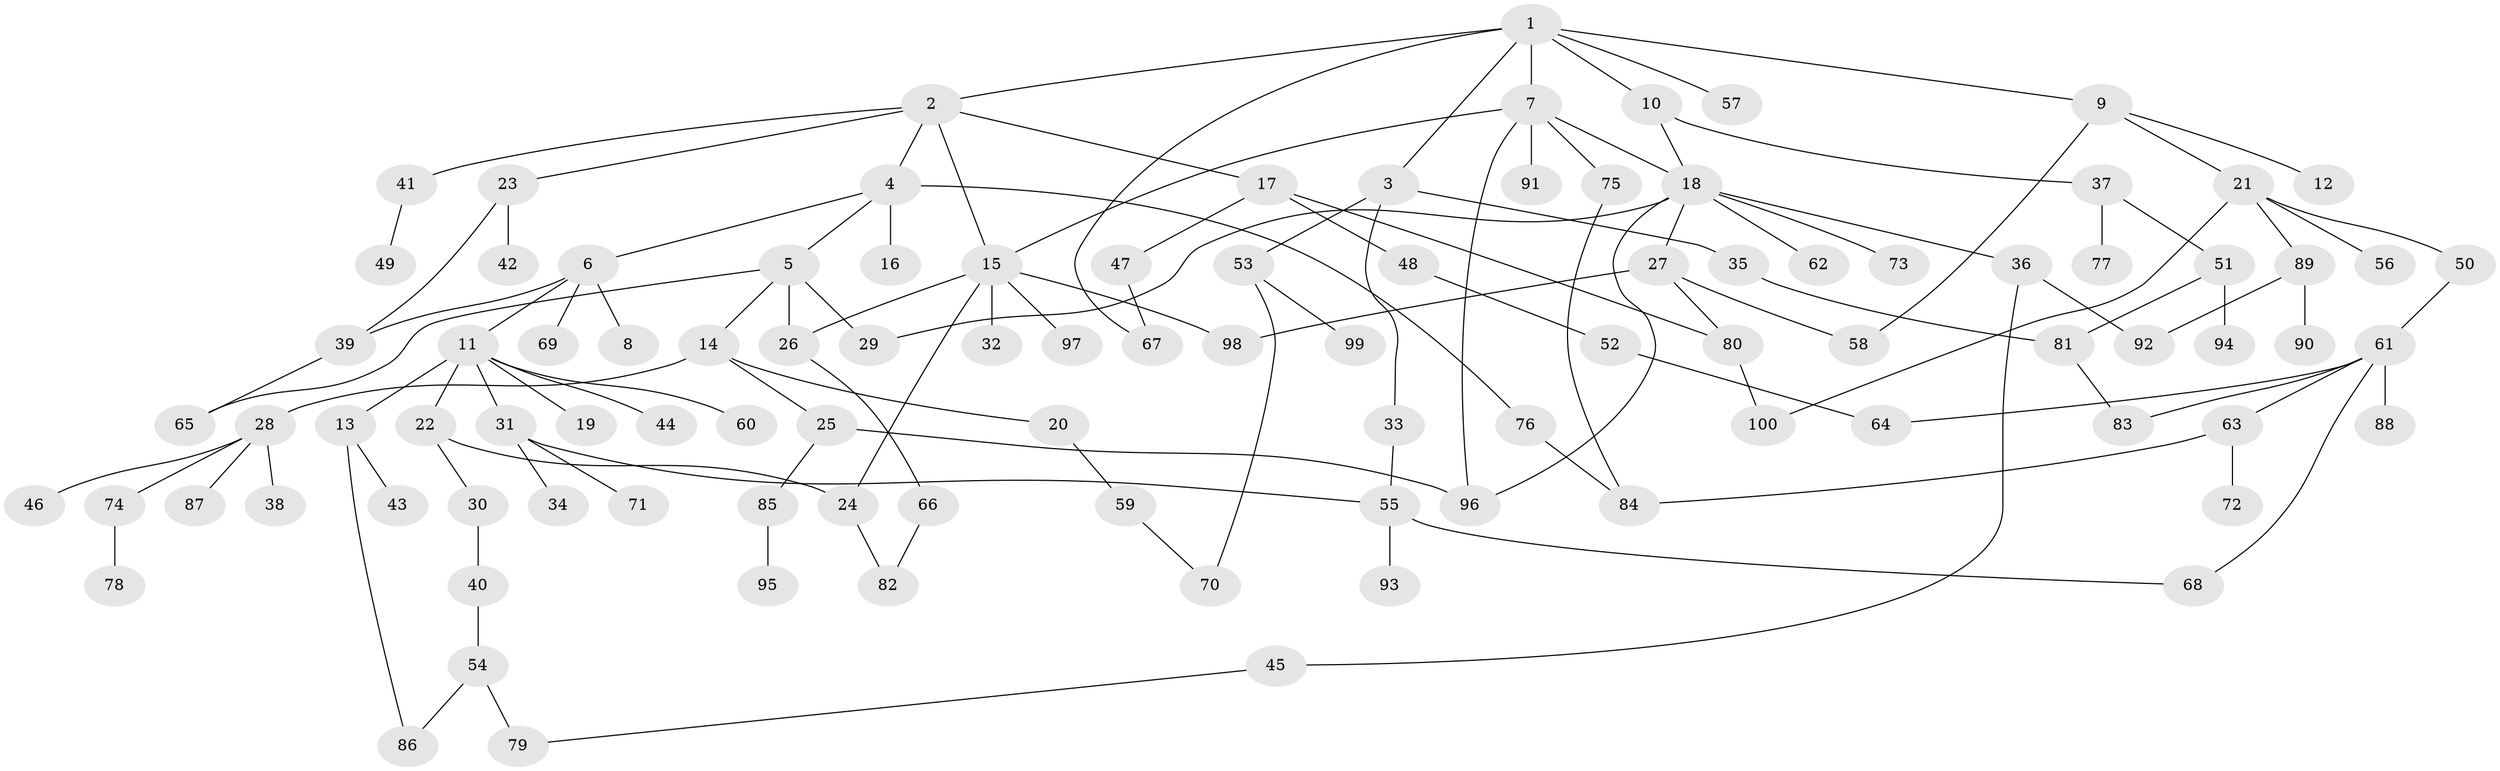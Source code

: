 // Generated by graph-tools (version 1.1) at 2025/11/02/21/25 10:11:06]
// undirected, 100 vertices, 125 edges
graph export_dot {
graph [start="1"]
  node [color=gray90,style=filled];
  1;
  2;
  3;
  4;
  5;
  6;
  7;
  8;
  9;
  10;
  11;
  12;
  13;
  14;
  15;
  16;
  17;
  18;
  19;
  20;
  21;
  22;
  23;
  24;
  25;
  26;
  27;
  28;
  29;
  30;
  31;
  32;
  33;
  34;
  35;
  36;
  37;
  38;
  39;
  40;
  41;
  42;
  43;
  44;
  45;
  46;
  47;
  48;
  49;
  50;
  51;
  52;
  53;
  54;
  55;
  56;
  57;
  58;
  59;
  60;
  61;
  62;
  63;
  64;
  65;
  66;
  67;
  68;
  69;
  70;
  71;
  72;
  73;
  74;
  75;
  76;
  77;
  78;
  79;
  80;
  81;
  82;
  83;
  84;
  85;
  86;
  87;
  88;
  89;
  90;
  91;
  92;
  93;
  94;
  95;
  96;
  97;
  98;
  99;
  100;
  1 -- 2;
  1 -- 3;
  1 -- 7;
  1 -- 9;
  1 -- 10;
  1 -- 57;
  1 -- 67;
  2 -- 4;
  2 -- 17;
  2 -- 23;
  2 -- 41;
  2 -- 15;
  3 -- 33;
  3 -- 35;
  3 -- 53;
  4 -- 5;
  4 -- 6;
  4 -- 16;
  4 -- 76;
  5 -- 14;
  5 -- 26;
  5 -- 65;
  5 -- 29;
  6 -- 8;
  6 -- 11;
  6 -- 69;
  6 -- 39;
  7 -- 15;
  7 -- 75;
  7 -- 91;
  7 -- 18;
  7 -- 96;
  9 -- 12;
  9 -- 21;
  9 -- 58;
  10 -- 18;
  10 -- 37;
  11 -- 13;
  11 -- 19;
  11 -- 22;
  11 -- 31;
  11 -- 44;
  11 -- 60;
  13 -- 43;
  13 -- 86;
  14 -- 20;
  14 -- 25;
  14 -- 28;
  15 -- 26;
  15 -- 32;
  15 -- 97;
  15 -- 98;
  15 -- 24;
  17 -- 47;
  17 -- 48;
  17 -- 80;
  18 -- 27;
  18 -- 29;
  18 -- 36;
  18 -- 62;
  18 -- 73;
  18 -- 96;
  20 -- 59;
  21 -- 50;
  21 -- 56;
  21 -- 89;
  21 -- 100;
  22 -- 24;
  22 -- 30;
  23 -- 39;
  23 -- 42;
  24 -- 82;
  25 -- 85;
  25 -- 96;
  26 -- 66;
  27 -- 58;
  27 -- 80;
  27 -- 98;
  28 -- 38;
  28 -- 46;
  28 -- 74;
  28 -- 87;
  30 -- 40;
  31 -- 34;
  31 -- 55;
  31 -- 71;
  33 -- 55;
  35 -- 81;
  36 -- 45;
  36 -- 92;
  37 -- 51;
  37 -- 77;
  39 -- 65;
  40 -- 54;
  41 -- 49;
  45 -- 79;
  47 -- 67;
  48 -- 52;
  50 -- 61;
  51 -- 94;
  51 -- 81;
  52 -- 64;
  53 -- 99;
  53 -- 70;
  54 -- 79;
  54 -- 86;
  55 -- 68;
  55 -- 93;
  59 -- 70;
  61 -- 63;
  61 -- 83;
  61 -- 88;
  61 -- 68;
  61 -- 64;
  63 -- 72;
  63 -- 84;
  66 -- 82;
  74 -- 78;
  75 -- 84;
  76 -- 84;
  80 -- 100;
  81 -- 83;
  85 -- 95;
  89 -- 90;
  89 -- 92;
}
